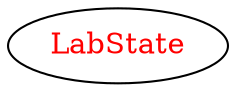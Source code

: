 digraph dependencyGraph {
 concentrate=true;
 ranksep="2.0";
 rankdir="LR"; 
 splines="ortho";
"LabState" [fontcolor="red"];
}
